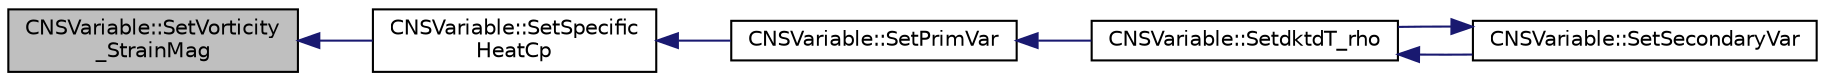 digraph "CNSVariable::SetVorticity_StrainMag"
{
  edge [fontname="Helvetica",fontsize="10",labelfontname="Helvetica",labelfontsize="10"];
  node [fontname="Helvetica",fontsize="10",shape=record];
  rankdir="LR";
  Node274 [label="CNSVariable::SetVorticity\l_StrainMag",height=0.2,width=0.4,color="black", fillcolor="grey75", style="filled", fontcolor="black"];
  Node274 -> Node275 [dir="back",color="midnightblue",fontsize="10",style="solid",fontname="Helvetica"];
  Node275 [label="CNSVariable::SetSpecific\lHeatCp",height=0.2,width=0.4,color="black", fillcolor="white", style="filled",URL="$class_c_n_s_variable.html#aa31bcfca7ace11bb4ea3e4f098554bad",tooltip="Set the specific heat Cp. "];
  Node275 -> Node276 [dir="back",color="midnightblue",fontsize="10",style="solid",fontname="Helvetica"];
  Node276 [label="CNSVariable::SetPrimVar",height=0.2,width=0.4,color="black", fillcolor="white", style="filled",URL="$class_c_n_s_variable.html#a0db8c1ede5090174259a69548d20c9fe",tooltip="Set all the primitive variables for compressible flows. "];
  Node276 -> Node277 [dir="back",color="midnightblue",fontsize="10",style="solid",fontname="Helvetica"];
  Node277 [label="CNSVariable::SetdktdT_rho",height=0.2,width=0.4,color="black", fillcolor="white", style="filled",URL="$class_c_n_s_variable.html#a3d749ea73bdc0f7dd45aa2ed713e768b",tooltip="Set the derivative of thermal conductivity with respect to temperature (at constant density)..."];
  Node277 -> Node278 [dir="back",color="midnightblue",fontsize="10",style="solid",fontname="Helvetica"];
  Node278 [label="CNSVariable::SetSecondaryVar",height=0.2,width=0.4,color="black", fillcolor="white", style="filled",URL="$class_c_n_s_variable.html#a574bbbfda4f2191f836d2e3e7e1c8b3e",tooltip="Set all the secondary variables (partial derivatives) for compressible flows. "];
  Node278 -> Node277 [dir="back",color="midnightblue",fontsize="10",style="solid",fontname="Helvetica"];
}
